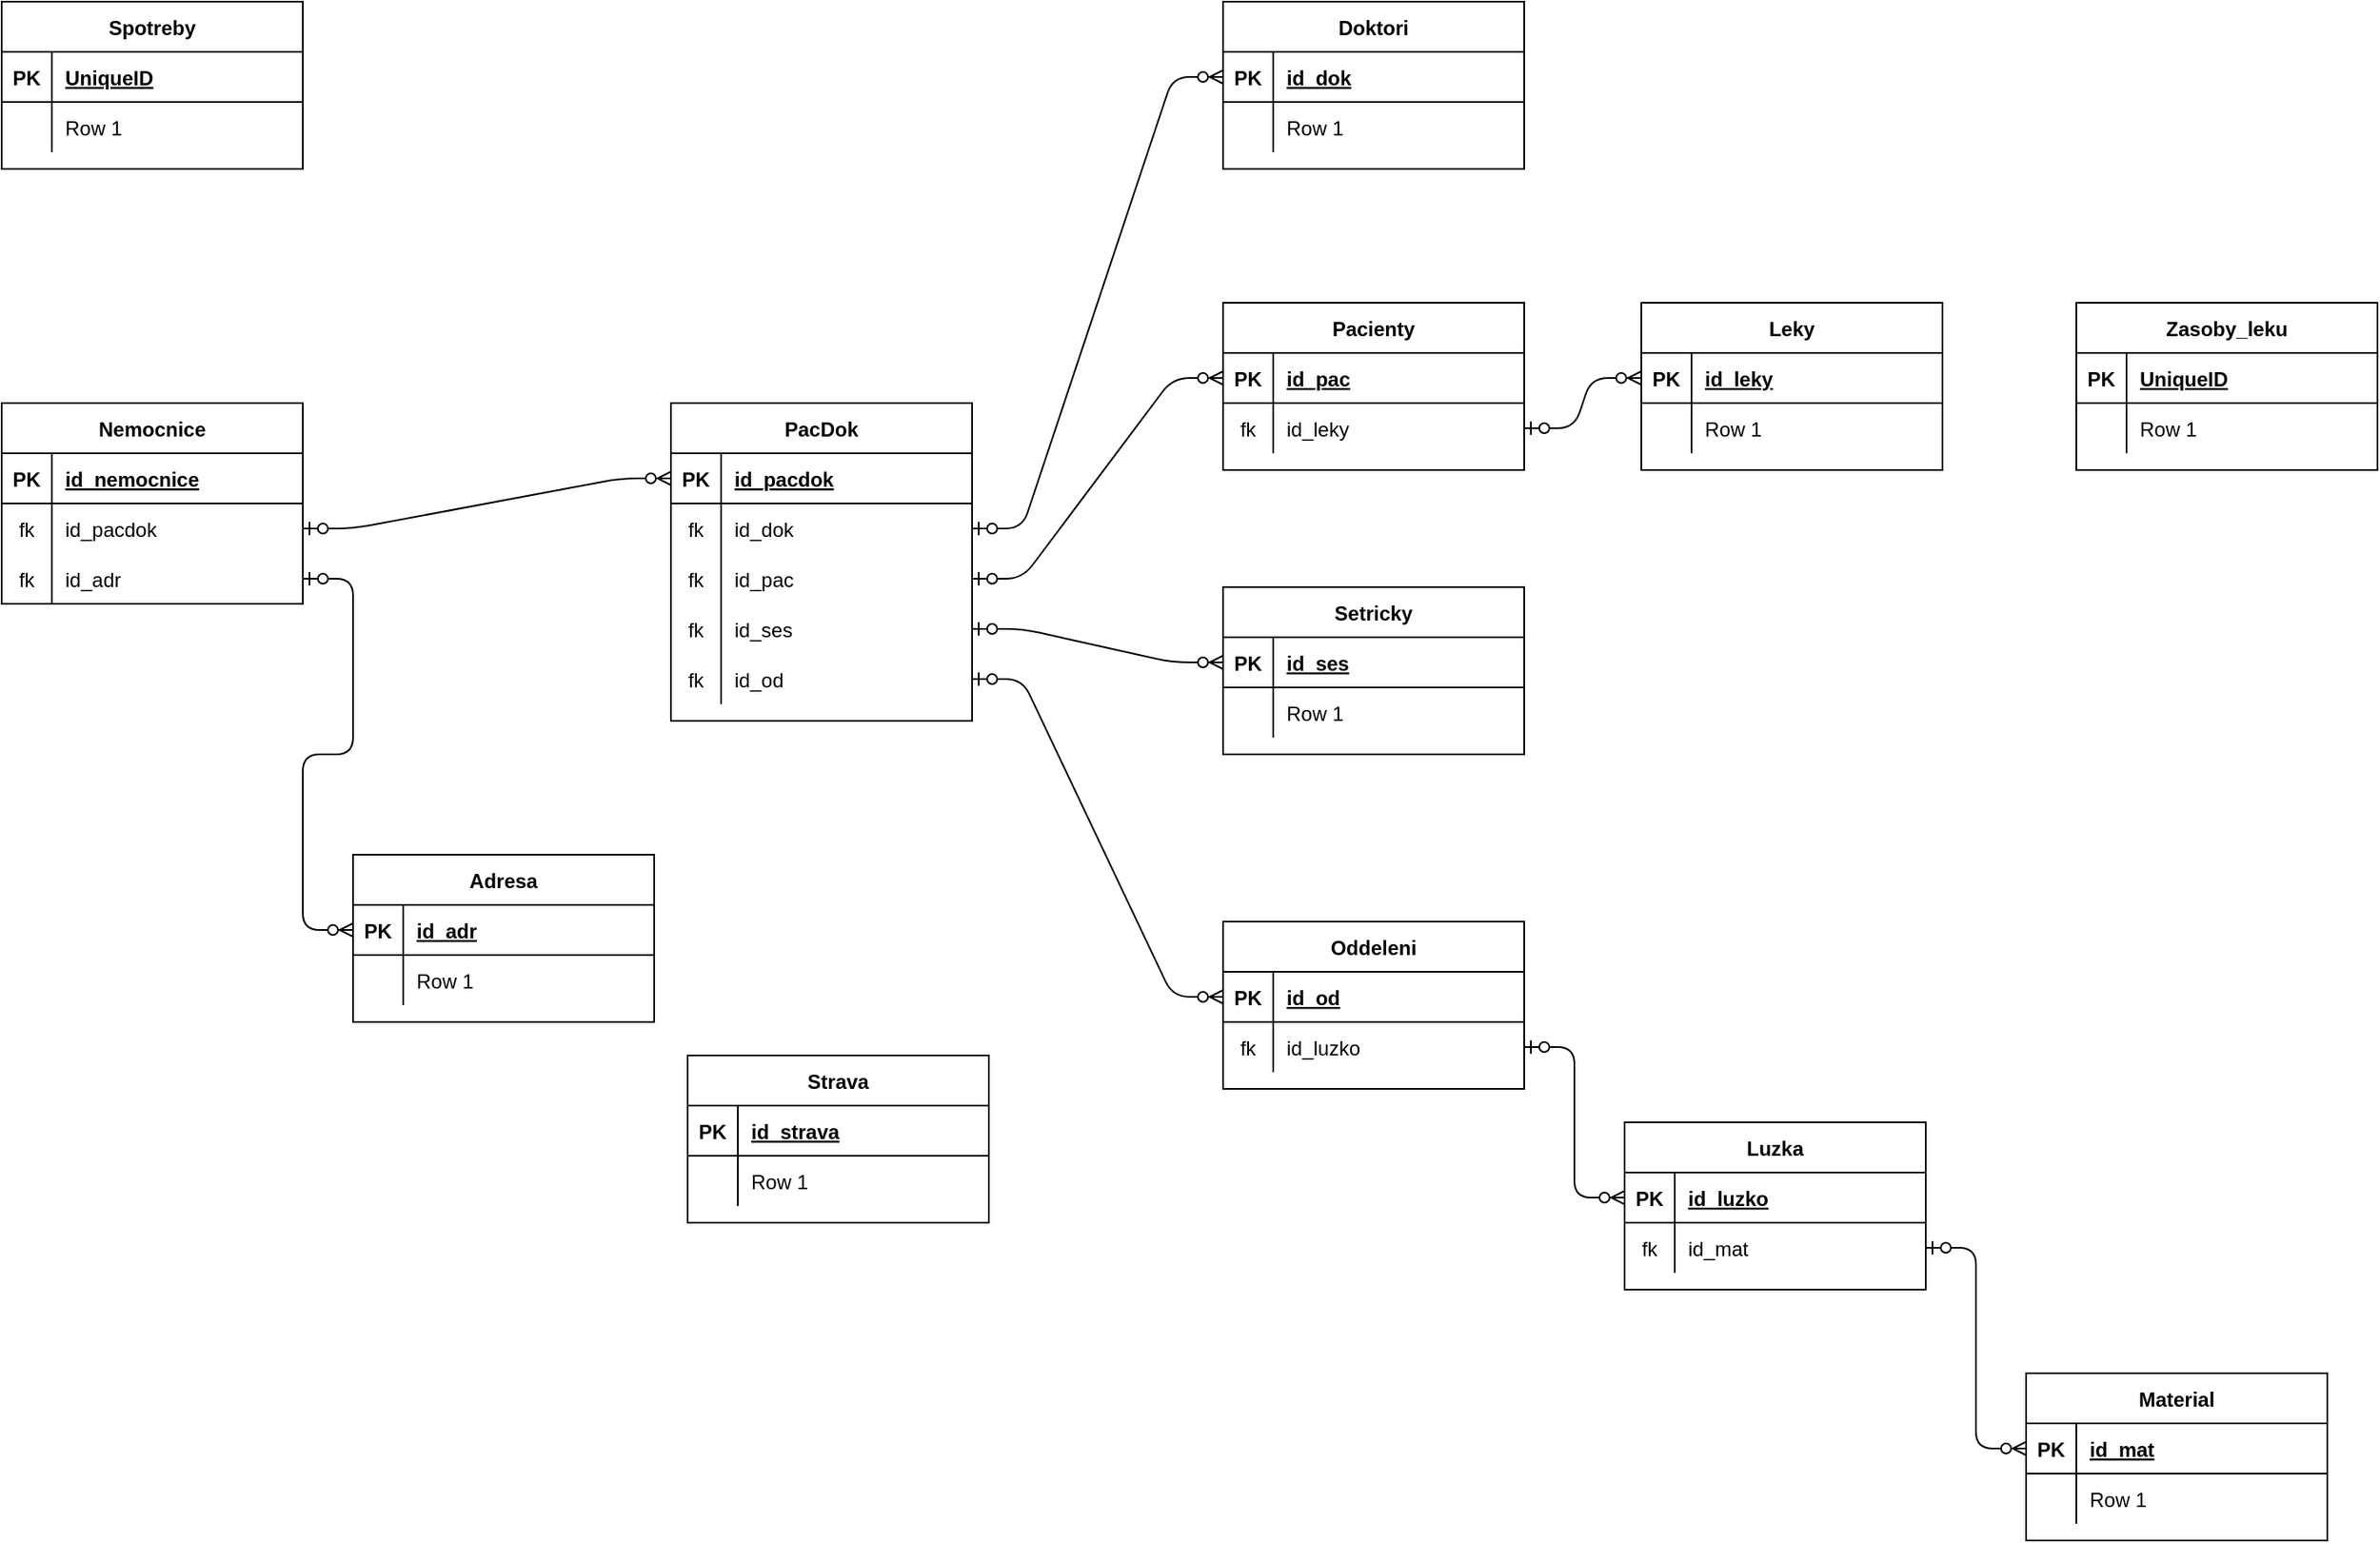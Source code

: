 <mxfile version="14.5.9" type="device"><diagram id="R2lEEEUBdFMjLlhIrx00" name="Page-1"><mxGraphModel dx="1955" dy="1996" grid="1" gridSize="10" guides="1" tooltips="1" connect="1" arrows="1" fold="1" page="1" pageScale="1" pageWidth="850" pageHeight="1100" math="0" shadow="0" extFonts="Permanent Marker^https://fonts.googleapis.com/css?family=Permanent+Marker"><root><mxCell id="0"/><mxCell id="1" parent="0"/><mxCell id="X29o9ooNm_KOhy-KkbRe-3" value="Nemocnice" style="shape=table;startSize=30;container=1;collapsible=1;childLayout=tableLayout;fixedRows=1;rowLines=0;fontStyle=1;align=center;resizeLast=1;" vertex="1" parent="1"><mxGeometry x="310" y="230" width="180" height="120" as="geometry"/></mxCell><mxCell id="X29o9ooNm_KOhy-KkbRe-4" value="" style="shape=partialRectangle;collapsible=0;dropTarget=0;pointerEvents=0;fillColor=none;top=0;left=0;bottom=1;right=0;points=[[0,0.5],[1,0.5]];portConstraint=eastwest;" vertex="1" parent="X29o9ooNm_KOhy-KkbRe-3"><mxGeometry y="30" width="180" height="30" as="geometry"/></mxCell><mxCell id="X29o9ooNm_KOhy-KkbRe-5" value="PK" style="shape=partialRectangle;connectable=0;fillColor=none;top=0;left=0;bottom=0;right=0;fontStyle=1;overflow=hidden;" vertex="1" parent="X29o9ooNm_KOhy-KkbRe-4"><mxGeometry width="30" height="30" as="geometry"/></mxCell><mxCell id="X29o9ooNm_KOhy-KkbRe-6" value="id_nemocnice" style="shape=partialRectangle;connectable=0;fillColor=none;top=0;left=0;bottom=0;right=0;align=left;spacingLeft=6;fontStyle=5;overflow=hidden;" vertex="1" parent="X29o9ooNm_KOhy-KkbRe-4"><mxGeometry x="30" width="150" height="30" as="geometry"/></mxCell><mxCell id="X29o9ooNm_KOhy-KkbRe-7" value="" style="shape=partialRectangle;collapsible=0;dropTarget=0;pointerEvents=0;fillColor=none;top=0;left=0;bottom=0;right=0;points=[[0,0.5],[1,0.5]];portConstraint=eastwest;" vertex="1" parent="X29o9ooNm_KOhy-KkbRe-3"><mxGeometry y="60" width="180" height="30" as="geometry"/></mxCell><mxCell id="X29o9ooNm_KOhy-KkbRe-8" value="fk" style="shape=partialRectangle;connectable=0;fillColor=none;top=0;left=0;bottom=0;right=0;editable=1;overflow=hidden;" vertex="1" parent="X29o9ooNm_KOhy-KkbRe-7"><mxGeometry width="30" height="30" as="geometry"/></mxCell><mxCell id="X29o9ooNm_KOhy-KkbRe-9" value="id_pacdok" style="shape=partialRectangle;connectable=0;fillColor=none;top=0;left=0;bottom=0;right=0;align=left;spacingLeft=6;overflow=hidden;" vertex="1" parent="X29o9ooNm_KOhy-KkbRe-7"><mxGeometry x="30" width="150" height="30" as="geometry"/></mxCell><mxCell id="X29o9ooNm_KOhy-KkbRe-215" value="" style="shape=partialRectangle;collapsible=0;dropTarget=0;pointerEvents=0;fillColor=none;top=0;left=0;bottom=0;right=0;points=[[0,0.5],[1,0.5]];portConstraint=eastwest;" vertex="1" parent="X29o9ooNm_KOhy-KkbRe-3"><mxGeometry y="90" width="180" height="30" as="geometry"/></mxCell><mxCell id="X29o9ooNm_KOhy-KkbRe-216" value="fk" style="shape=partialRectangle;connectable=0;fillColor=none;top=0;left=0;bottom=0;right=0;editable=1;overflow=hidden;" vertex="1" parent="X29o9ooNm_KOhy-KkbRe-215"><mxGeometry width="30" height="30" as="geometry"/></mxCell><mxCell id="X29o9ooNm_KOhy-KkbRe-217" value="id_adr" style="shape=partialRectangle;connectable=0;fillColor=none;top=0;left=0;bottom=0;right=0;align=left;spacingLeft=6;overflow=hidden;" vertex="1" parent="X29o9ooNm_KOhy-KkbRe-215"><mxGeometry x="30" width="150" height="30" as="geometry"/></mxCell><mxCell id="X29o9ooNm_KOhy-KkbRe-19" value="Pacienty" style="shape=table;startSize=30;container=1;collapsible=1;childLayout=tableLayout;fixedRows=1;rowLines=0;fontStyle=1;align=center;resizeLast=1;" vertex="1" parent="1"><mxGeometry x="1040" y="170" width="180" height="100" as="geometry"/></mxCell><mxCell id="X29o9ooNm_KOhy-KkbRe-20" value="" style="shape=partialRectangle;collapsible=0;dropTarget=0;pointerEvents=0;fillColor=none;top=0;left=0;bottom=1;right=0;points=[[0,0.5],[1,0.5]];portConstraint=eastwest;" vertex="1" parent="X29o9ooNm_KOhy-KkbRe-19"><mxGeometry y="30" width="180" height="30" as="geometry"/></mxCell><mxCell id="X29o9ooNm_KOhy-KkbRe-21" value="PK" style="shape=partialRectangle;connectable=0;fillColor=none;top=0;left=0;bottom=0;right=0;fontStyle=1;overflow=hidden;" vertex="1" parent="X29o9ooNm_KOhy-KkbRe-20"><mxGeometry width="30" height="30" as="geometry"/></mxCell><mxCell id="X29o9ooNm_KOhy-KkbRe-22" value="id_pac" style="shape=partialRectangle;connectable=0;fillColor=none;top=0;left=0;bottom=0;right=0;align=left;spacingLeft=6;fontStyle=5;overflow=hidden;" vertex="1" parent="X29o9ooNm_KOhy-KkbRe-20"><mxGeometry x="30" width="150" height="30" as="geometry"/></mxCell><mxCell id="X29o9ooNm_KOhy-KkbRe-23" value="" style="shape=partialRectangle;collapsible=0;dropTarget=0;pointerEvents=0;fillColor=none;top=0;left=0;bottom=0;right=0;points=[[0,0.5],[1,0.5]];portConstraint=eastwest;" vertex="1" parent="X29o9ooNm_KOhy-KkbRe-19"><mxGeometry y="60" width="180" height="30" as="geometry"/></mxCell><mxCell id="X29o9ooNm_KOhy-KkbRe-24" value="fk" style="shape=partialRectangle;connectable=0;fillColor=none;top=0;left=0;bottom=0;right=0;editable=1;overflow=hidden;" vertex="1" parent="X29o9ooNm_KOhy-KkbRe-23"><mxGeometry width="30" height="30" as="geometry"/></mxCell><mxCell id="X29o9ooNm_KOhy-KkbRe-25" value="id_leky" style="shape=partialRectangle;connectable=0;fillColor=none;top=0;left=0;bottom=0;right=0;align=left;spacingLeft=6;overflow=hidden;" vertex="1" parent="X29o9ooNm_KOhy-KkbRe-23"><mxGeometry x="30" width="150" height="30" as="geometry"/></mxCell><mxCell id="X29o9ooNm_KOhy-KkbRe-32" value="Doktori" style="shape=table;startSize=30;container=1;collapsible=1;childLayout=tableLayout;fixedRows=1;rowLines=0;fontStyle=1;align=center;resizeLast=1;" vertex="1" parent="1"><mxGeometry x="1040" y="-10" width="180" height="100" as="geometry"/></mxCell><mxCell id="X29o9ooNm_KOhy-KkbRe-33" value="" style="shape=partialRectangle;collapsible=0;dropTarget=0;pointerEvents=0;fillColor=none;top=0;left=0;bottom=1;right=0;points=[[0,0.5],[1,0.5]];portConstraint=eastwest;" vertex="1" parent="X29o9ooNm_KOhy-KkbRe-32"><mxGeometry y="30" width="180" height="30" as="geometry"/></mxCell><mxCell id="X29o9ooNm_KOhy-KkbRe-34" value="PK" style="shape=partialRectangle;connectable=0;fillColor=none;top=0;left=0;bottom=0;right=0;fontStyle=1;overflow=hidden;" vertex="1" parent="X29o9ooNm_KOhy-KkbRe-33"><mxGeometry width="30" height="30" as="geometry"/></mxCell><mxCell id="X29o9ooNm_KOhy-KkbRe-35" value="id_dok" style="shape=partialRectangle;connectable=0;fillColor=none;top=0;left=0;bottom=0;right=0;align=left;spacingLeft=6;fontStyle=5;overflow=hidden;" vertex="1" parent="X29o9ooNm_KOhy-KkbRe-33"><mxGeometry x="30" width="150" height="30" as="geometry"/></mxCell><mxCell id="X29o9ooNm_KOhy-KkbRe-36" value="" style="shape=partialRectangle;collapsible=0;dropTarget=0;pointerEvents=0;fillColor=none;top=0;left=0;bottom=0;right=0;points=[[0,0.5],[1,0.5]];portConstraint=eastwest;" vertex="1" parent="X29o9ooNm_KOhy-KkbRe-32"><mxGeometry y="60" width="180" height="30" as="geometry"/></mxCell><mxCell id="X29o9ooNm_KOhy-KkbRe-37" value="" style="shape=partialRectangle;connectable=0;fillColor=none;top=0;left=0;bottom=0;right=0;editable=1;overflow=hidden;" vertex="1" parent="X29o9ooNm_KOhy-KkbRe-36"><mxGeometry width="30" height="30" as="geometry"/></mxCell><mxCell id="X29o9ooNm_KOhy-KkbRe-38" value="Row 1" style="shape=partialRectangle;connectable=0;fillColor=none;top=0;left=0;bottom=0;right=0;align=left;spacingLeft=6;overflow=hidden;" vertex="1" parent="X29o9ooNm_KOhy-KkbRe-36"><mxGeometry x="30" width="150" height="30" as="geometry"/></mxCell><mxCell id="X29o9ooNm_KOhy-KkbRe-45" value="Setricky" style="shape=table;startSize=30;container=1;collapsible=1;childLayout=tableLayout;fixedRows=1;rowLines=0;fontStyle=1;align=center;resizeLast=1;" vertex="1" parent="1"><mxGeometry x="1040" y="340" width="180" height="100" as="geometry"/></mxCell><mxCell id="X29o9ooNm_KOhy-KkbRe-46" value="" style="shape=partialRectangle;collapsible=0;dropTarget=0;pointerEvents=0;fillColor=none;top=0;left=0;bottom=1;right=0;points=[[0,0.5],[1,0.5]];portConstraint=eastwest;" vertex="1" parent="X29o9ooNm_KOhy-KkbRe-45"><mxGeometry y="30" width="180" height="30" as="geometry"/></mxCell><mxCell id="X29o9ooNm_KOhy-KkbRe-47" value="PK" style="shape=partialRectangle;connectable=0;fillColor=none;top=0;left=0;bottom=0;right=0;fontStyle=1;overflow=hidden;" vertex="1" parent="X29o9ooNm_KOhy-KkbRe-46"><mxGeometry width="30" height="30" as="geometry"/></mxCell><mxCell id="X29o9ooNm_KOhy-KkbRe-48" value="id_ses" style="shape=partialRectangle;connectable=0;fillColor=none;top=0;left=0;bottom=0;right=0;align=left;spacingLeft=6;fontStyle=5;overflow=hidden;" vertex="1" parent="X29o9ooNm_KOhy-KkbRe-46"><mxGeometry x="30" width="150" height="30" as="geometry"/></mxCell><mxCell id="X29o9ooNm_KOhy-KkbRe-49" value="" style="shape=partialRectangle;collapsible=0;dropTarget=0;pointerEvents=0;fillColor=none;top=0;left=0;bottom=0;right=0;points=[[0,0.5],[1,0.5]];portConstraint=eastwest;" vertex="1" parent="X29o9ooNm_KOhy-KkbRe-45"><mxGeometry y="60" width="180" height="30" as="geometry"/></mxCell><mxCell id="X29o9ooNm_KOhy-KkbRe-50" value="" style="shape=partialRectangle;connectable=0;fillColor=none;top=0;left=0;bottom=0;right=0;editable=1;overflow=hidden;" vertex="1" parent="X29o9ooNm_KOhy-KkbRe-49"><mxGeometry width="30" height="30" as="geometry"/></mxCell><mxCell id="X29o9ooNm_KOhy-KkbRe-51" value="Row 1" style="shape=partialRectangle;connectable=0;fillColor=none;top=0;left=0;bottom=0;right=0;align=left;spacingLeft=6;overflow=hidden;" vertex="1" parent="X29o9ooNm_KOhy-KkbRe-49"><mxGeometry x="30" width="150" height="30" as="geometry"/></mxCell><mxCell id="X29o9ooNm_KOhy-KkbRe-58" value="Strava" style="shape=table;startSize=30;container=1;collapsible=1;childLayout=tableLayout;fixedRows=1;rowLines=0;fontStyle=1;align=center;resizeLast=1;" vertex="1" parent="1"><mxGeometry x="720" y="620" width="180" height="100" as="geometry"/></mxCell><mxCell id="X29o9ooNm_KOhy-KkbRe-59" value="" style="shape=partialRectangle;collapsible=0;dropTarget=0;pointerEvents=0;fillColor=none;top=0;left=0;bottom=1;right=0;points=[[0,0.5],[1,0.5]];portConstraint=eastwest;" vertex="1" parent="X29o9ooNm_KOhy-KkbRe-58"><mxGeometry y="30" width="180" height="30" as="geometry"/></mxCell><mxCell id="X29o9ooNm_KOhy-KkbRe-60" value="PK" style="shape=partialRectangle;connectable=0;fillColor=none;top=0;left=0;bottom=0;right=0;fontStyle=1;overflow=hidden;" vertex="1" parent="X29o9ooNm_KOhy-KkbRe-59"><mxGeometry width="30" height="30" as="geometry"/></mxCell><mxCell id="X29o9ooNm_KOhy-KkbRe-61" value="id_strava" style="shape=partialRectangle;connectable=0;fillColor=none;top=0;left=0;bottom=0;right=0;align=left;spacingLeft=6;fontStyle=5;overflow=hidden;" vertex="1" parent="X29o9ooNm_KOhy-KkbRe-59"><mxGeometry x="30" width="150" height="30" as="geometry"/></mxCell><mxCell id="X29o9ooNm_KOhy-KkbRe-62" value="" style="shape=partialRectangle;collapsible=0;dropTarget=0;pointerEvents=0;fillColor=none;top=0;left=0;bottom=0;right=0;points=[[0,0.5],[1,0.5]];portConstraint=eastwest;" vertex="1" parent="X29o9ooNm_KOhy-KkbRe-58"><mxGeometry y="60" width="180" height="30" as="geometry"/></mxCell><mxCell id="X29o9ooNm_KOhy-KkbRe-63" value="" style="shape=partialRectangle;connectable=0;fillColor=none;top=0;left=0;bottom=0;right=0;editable=1;overflow=hidden;" vertex="1" parent="X29o9ooNm_KOhy-KkbRe-62"><mxGeometry width="30" height="30" as="geometry"/></mxCell><mxCell id="X29o9ooNm_KOhy-KkbRe-64" value="Row 1" style="shape=partialRectangle;connectable=0;fillColor=none;top=0;left=0;bottom=0;right=0;align=left;spacingLeft=6;overflow=hidden;" vertex="1" parent="X29o9ooNm_KOhy-KkbRe-62"><mxGeometry x="30" width="150" height="30" as="geometry"/></mxCell><mxCell id="X29o9ooNm_KOhy-KkbRe-71" value="PacDok" style="shape=table;startSize=30;container=1;collapsible=1;childLayout=tableLayout;fixedRows=1;rowLines=0;fontStyle=1;align=center;resizeLast=1;" vertex="1" parent="1"><mxGeometry x="710" y="230" width="180" height="190" as="geometry"/></mxCell><mxCell id="X29o9ooNm_KOhy-KkbRe-72" value="" style="shape=partialRectangle;collapsible=0;dropTarget=0;pointerEvents=0;fillColor=none;top=0;left=0;bottom=1;right=0;points=[[0,0.5],[1,0.5]];portConstraint=eastwest;" vertex="1" parent="X29o9ooNm_KOhy-KkbRe-71"><mxGeometry y="30" width="180" height="30" as="geometry"/></mxCell><mxCell id="X29o9ooNm_KOhy-KkbRe-73" value="PK" style="shape=partialRectangle;connectable=0;fillColor=none;top=0;left=0;bottom=0;right=0;fontStyle=1;overflow=hidden;" vertex="1" parent="X29o9ooNm_KOhy-KkbRe-72"><mxGeometry width="30" height="30" as="geometry"/></mxCell><mxCell id="X29o9ooNm_KOhy-KkbRe-74" value="id_pacdok" style="shape=partialRectangle;connectable=0;fillColor=none;top=0;left=0;bottom=0;right=0;align=left;spacingLeft=6;fontStyle=5;overflow=hidden;" vertex="1" parent="X29o9ooNm_KOhy-KkbRe-72"><mxGeometry x="30" width="150" height="30" as="geometry"/></mxCell><mxCell id="X29o9ooNm_KOhy-KkbRe-75" value="" style="shape=partialRectangle;collapsible=0;dropTarget=0;pointerEvents=0;fillColor=none;top=0;left=0;bottom=0;right=0;points=[[0,0.5],[1,0.5]];portConstraint=eastwest;" vertex="1" parent="X29o9ooNm_KOhy-KkbRe-71"><mxGeometry y="60" width="180" height="30" as="geometry"/></mxCell><mxCell id="X29o9ooNm_KOhy-KkbRe-76" value="fk" style="shape=partialRectangle;connectable=0;fillColor=none;top=0;left=0;bottom=0;right=0;editable=1;overflow=hidden;" vertex="1" parent="X29o9ooNm_KOhy-KkbRe-75"><mxGeometry width="30" height="30" as="geometry"/></mxCell><mxCell id="X29o9ooNm_KOhy-KkbRe-77" value="id_dok" style="shape=partialRectangle;connectable=0;fillColor=none;top=0;left=0;bottom=0;right=0;align=left;spacingLeft=6;overflow=hidden;" vertex="1" parent="X29o9ooNm_KOhy-KkbRe-75"><mxGeometry x="30" width="150" height="30" as="geometry"/></mxCell><mxCell id="X29o9ooNm_KOhy-KkbRe-78" value="" style="shape=partialRectangle;collapsible=0;dropTarget=0;pointerEvents=0;fillColor=none;top=0;left=0;bottom=0;right=0;points=[[0,0.5],[1,0.5]];portConstraint=eastwest;" vertex="1" parent="X29o9ooNm_KOhy-KkbRe-71"><mxGeometry y="90" width="180" height="30" as="geometry"/></mxCell><mxCell id="X29o9ooNm_KOhy-KkbRe-79" value="fk" style="shape=partialRectangle;connectable=0;fillColor=none;top=0;left=0;bottom=0;right=0;editable=1;overflow=hidden;" vertex="1" parent="X29o9ooNm_KOhy-KkbRe-78"><mxGeometry width="30" height="30" as="geometry"/></mxCell><mxCell id="X29o9ooNm_KOhy-KkbRe-80" value="id_pac" style="shape=partialRectangle;connectable=0;fillColor=none;top=0;left=0;bottom=0;right=0;align=left;spacingLeft=6;overflow=hidden;" vertex="1" parent="X29o9ooNm_KOhy-KkbRe-78"><mxGeometry x="30" width="150" height="30" as="geometry"/></mxCell><mxCell id="X29o9ooNm_KOhy-KkbRe-81" value="" style="shape=partialRectangle;collapsible=0;dropTarget=0;pointerEvents=0;fillColor=none;top=0;left=0;bottom=0;right=0;points=[[0,0.5],[1,0.5]];portConstraint=eastwest;" vertex="1" parent="X29o9ooNm_KOhy-KkbRe-71"><mxGeometry y="120" width="180" height="30" as="geometry"/></mxCell><mxCell id="X29o9ooNm_KOhy-KkbRe-82" value="fk" style="shape=partialRectangle;connectable=0;fillColor=none;top=0;left=0;bottom=0;right=0;editable=1;overflow=hidden;" vertex="1" parent="X29o9ooNm_KOhy-KkbRe-81"><mxGeometry width="30" height="30" as="geometry"/></mxCell><mxCell id="X29o9ooNm_KOhy-KkbRe-83" value="id_ses" style="shape=partialRectangle;connectable=0;fillColor=none;top=0;left=0;bottom=0;right=0;align=left;spacingLeft=6;overflow=hidden;" vertex="1" parent="X29o9ooNm_KOhy-KkbRe-81"><mxGeometry x="30" width="150" height="30" as="geometry"/></mxCell><mxCell id="X29o9ooNm_KOhy-KkbRe-199" value="" style="shape=partialRectangle;collapsible=0;dropTarget=0;pointerEvents=0;fillColor=none;top=0;left=0;bottom=0;right=0;points=[[0,0.5],[1,0.5]];portConstraint=eastwest;" vertex="1" parent="X29o9ooNm_KOhy-KkbRe-71"><mxGeometry y="150" width="180" height="30" as="geometry"/></mxCell><mxCell id="X29o9ooNm_KOhy-KkbRe-200" value="fk" style="shape=partialRectangle;connectable=0;fillColor=none;top=0;left=0;bottom=0;right=0;editable=1;overflow=hidden;" vertex="1" parent="X29o9ooNm_KOhy-KkbRe-199"><mxGeometry width="30" height="30" as="geometry"/></mxCell><mxCell id="X29o9ooNm_KOhy-KkbRe-201" value="id_od" style="shape=partialRectangle;connectable=0;fillColor=none;top=0;left=0;bottom=0;right=0;align=left;spacingLeft=6;overflow=hidden;" vertex="1" parent="X29o9ooNm_KOhy-KkbRe-199"><mxGeometry x="30" width="150" height="30" as="geometry"/></mxCell><mxCell id="X29o9ooNm_KOhy-KkbRe-84" value="Luzka" style="shape=table;startSize=30;container=1;collapsible=1;childLayout=tableLayout;fixedRows=1;rowLines=0;fontStyle=1;align=center;resizeLast=1;" vertex="1" parent="1"><mxGeometry x="1280" y="660" width="180" height="100" as="geometry"/></mxCell><mxCell id="X29o9ooNm_KOhy-KkbRe-85" value="" style="shape=partialRectangle;collapsible=0;dropTarget=0;pointerEvents=0;fillColor=none;top=0;left=0;bottom=1;right=0;points=[[0,0.5],[1,0.5]];portConstraint=eastwest;" vertex="1" parent="X29o9ooNm_KOhy-KkbRe-84"><mxGeometry y="30" width="180" height="30" as="geometry"/></mxCell><mxCell id="X29o9ooNm_KOhy-KkbRe-86" value="PK" style="shape=partialRectangle;connectable=0;fillColor=none;top=0;left=0;bottom=0;right=0;fontStyle=1;overflow=hidden;" vertex="1" parent="X29o9ooNm_KOhy-KkbRe-85"><mxGeometry width="30" height="30" as="geometry"/></mxCell><mxCell id="X29o9ooNm_KOhy-KkbRe-87" value="id_luzko" style="shape=partialRectangle;connectable=0;fillColor=none;top=0;left=0;bottom=0;right=0;align=left;spacingLeft=6;fontStyle=5;overflow=hidden;" vertex="1" parent="X29o9ooNm_KOhy-KkbRe-85"><mxGeometry x="30" width="150" height="30" as="geometry"/></mxCell><mxCell id="X29o9ooNm_KOhy-KkbRe-88" value="" style="shape=partialRectangle;collapsible=0;dropTarget=0;pointerEvents=0;fillColor=none;top=0;left=0;bottom=0;right=0;points=[[0,0.5],[1,0.5]];portConstraint=eastwest;" vertex="1" parent="X29o9ooNm_KOhy-KkbRe-84"><mxGeometry y="60" width="180" height="30" as="geometry"/></mxCell><mxCell id="X29o9ooNm_KOhy-KkbRe-89" value="fk" style="shape=partialRectangle;connectable=0;fillColor=none;top=0;left=0;bottom=0;right=0;editable=1;overflow=hidden;" vertex="1" parent="X29o9ooNm_KOhy-KkbRe-88"><mxGeometry width="30" height="30" as="geometry"/></mxCell><mxCell id="X29o9ooNm_KOhy-KkbRe-90" value="id_mat" style="shape=partialRectangle;connectable=0;fillColor=none;top=0;left=0;bottom=0;right=0;align=left;spacingLeft=6;overflow=hidden;" vertex="1" parent="X29o9ooNm_KOhy-KkbRe-88"><mxGeometry x="30" width="150" height="30" as="geometry"/></mxCell><mxCell id="X29o9ooNm_KOhy-KkbRe-97" value="Material" style="shape=table;startSize=30;container=1;collapsible=1;childLayout=tableLayout;fixedRows=1;rowLines=0;fontStyle=1;align=center;resizeLast=1;" vertex="1" parent="1"><mxGeometry x="1520" y="810" width="180" height="100" as="geometry"/></mxCell><mxCell id="X29o9ooNm_KOhy-KkbRe-98" value="" style="shape=partialRectangle;collapsible=0;dropTarget=0;pointerEvents=0;fillColor=none;top=0;left=0;bottom=1;right=0;points=[[0,0.5],[1,0.5]];portConstraint=eastwest;" vertex="1" parent="X29o9ooNm_KOhy-KkbRe-97"><mxGeometry y="30" width="180" height="30" as="geometry"/></mxCell><mxCell id="X29o9ooNm_KOhy-KkbRe-99" value="PK" style="shape=partialRectangle;connectable=0;fillColor=none;top=0;left=0;bottom=0;right=0;fontStyle=1;overflow=hidden;" vertex="1" parent="X29o9ooNm_KOhy-KkbRe-98"><mxGeometry width="30" height="30" as="geometry"/></mxCell><mxCell id="X29o9ooNm_KOhy-KkbRe-100" value="id_mat" style="shape=partialRectangle;connectable=0;fillColor=none;top=0;left=0;bottom=0;right=0;align=left;spacingLeft=6;fontStyle=5;overflow=hidden;" vertex="1" parent="X29o9ooNm_KOhy-KkbRe-98"><mxGeometry x="30" width="150" height="30" as="geometry"/></mxCell><mxCell id="X29o9ooNm_KOhy-KkbRe-101" value="" style="shape=partialRectangle;collapsible=0;dropTarget=0;pointerEvents=0;fillColor=none;top=0;left=0;bottom=0;right=0;points=[[0,0.5],[1,0.5]];portConstraint=eastwest;" vertex="1" parent="X29o9ooNm_KOhy-KkbRe-97"><mxGeometry y="60" width="180" height="30" as="geometry"/></mxCell><mxCell id="X29o9ooNm_KOhy-KkbRe-102" value="" style="shape=partialRectangle;connectable=0;fillColor=none;top=0;left=0;bottom=0;right=0;editable=1;overflow=hidden;" vertex="1" parent="X29o9ooNm_KOhy-KkbRe-101"><mxGeometry width="30" height="30" as="geometry"/></mxCell><mxCell id="X29o9ooNm_KOhy-KkbRe-103" value="Row 1" style="shape=partialRectangle;connectable=0;fillColor=none;top=0;left=0;bottom=0;right=0;align=left;spacingLeft=6;overflow=hidden;" vertex="1" parent="X29o9ooNm_KOhy-KkbRe-101"><mxGeometry x="30" width="150" height="30" as="geometry"/></mxCell><mxCell id="X29o9ooNm_KOhy-KkbRe-110" value="Leky" style="shape=table;startSize=30;container=1;collapsible=1;childLayout=tableLayout;fixedRows=1;rowLines=0;fontStyle=1;align=center;resizeLast=1;" vertex="1" parent="1"><mxGeometry x="1290" y="170" width="180" height="100" as="geometry"/></mxCell><mxCell id="X29o9ooNm_KOhy-KkbRe-111" value="" style="shape=partialRectangle;collapsible=0;dropTarget=0;pointerEvents=0;fillColor=none;top=0;left=0;bottom=1;right=0;points=[[0,0.5],[1,0.5]];portConstraint=eastwest;" vertex="1" parent="X29o9ooNm_KOhy-KkbRe-110"><mxGeometry y="30" width="180" height="30" as="geometry"/></mxCell><mxCell id="X29o9ooNm_KOhy-KkbRe-112" value="PK" style="shape=partialRectangle;connectable=0;fillColor=none;top=0;left=0;bottom=0;right=0;fontStyle=1;overflow=hidden;" vertex="1" parent="X29o9ooNm_KOhy-KkbRe-111"><mxGeometry width="30" height="30" as="geometry"/></mxCell><mxCell id="X29o9ooNm_KOhy-KkbRe-113" value="id_leky" style="shape=partialRectangle;connectable=0;fillColor=none;top=0;left=0;bottom=0;right=0;align=left;spacingLeft=6;fontStyle=5;overflow=hidden;" vertex="1" parent="X29o9ooNm_KOhy-KkbRe-111"><mxGeometry x="30" width="150" height="30" as="geometry"/></mxCell><mxCell id="X29o9ooNm_KOhy-KkbRe-114" value="" style="shape=partialRectangle;collapsible=0;dropTarget=0;pointerEvents=0;fillColor=none;top=0;left=0;bottom=0;right=0;points=[[0,0.5],[1,0.5]];portConstraint=eastwest;" vertex="1" parent="X29o9ooNm_KOhy-KkbRe-110"><mxGeometry y="60" width="180" height="30" as="geometry"/></mxCell><mxCell id="X29o9ooNm_KOhy-KkbRe-115" value="" style="shape=partialRectangle;connectable=0;fillColor=none;top=0;left=0;bottom=0;right=0;editable=1;overflow=hidden;" vertex="1" parent="X29o9ooNm_KOhy-KkbRe-114"><mxGeometry width="30" height="30" as="geometry"/></mxCell><mxCell id="X29o9ooNm_KOhy-KkbRe-116" value="Row 1" style="shape=partialRectangle;connectable=0;fillColor=none;top=0;left=0;bottom=0;right=0;align=left;spacingLeft=6;overflow=hidden;" vertex="1" parent="X29o9ooNm_KOhy-KkbRe-114"><mxGeometry x="30" width="150" height="30" as="geometry"/></mxCell><mxCell id="X29o9ooNm_KOhy-KkbRe-123" value="Spotreby" style="shape=table;startSize=30;container=1;collapsible=1;childLayout=tableLayout;fixedRows=1;rowLines=0;fontStyle=1;align=center;resizeLast=1;" vertex="1" parent="1"><mxGeometry x="310" y="-10" width="180" height="100" as="geometry"/></mxCell><mxCell id="X29o9ooNm_KOhy-KkbRe-124" value="" style="shape=partialRectangle;collapsible=0;dropTarget=0;pointerEvents=0;fillColor=none;top=0;left=0;bottom=1;right=0;points=[[0,0.5],[1,0.5]];portConstraint=eastwest;" vertex="1" parent="X29o9ooNm_KOhy-KkbRe-123"><mxGeometry y="30" width="180" height="30" as="geometry"/></mxCell><mxCell id="X29o9ooNm_KOhy-KkbRe-125" value="PK" style="shape=partialRectangle;connectable=0;fillColor=none;top=0;left=0;bottom=0;right=0;fontStyle=1;overflow=hidden;" vertex="1" parent="X29o9ooNm_KOhy-KkbRe-124"><mxGeometry width="30" height="30" as="geometry"/></mxCell><mxCell id="X29o9ooNm_KOhy-KkbRe-126" value="UniqueID" style="shape=partialRectangle;connectable=0;fillColor=none;top=0;left=0;bottom=0;right=0;align=left;spacingLeft=6;fontStyle=5;overflow=hidden;" vertex="1" parent="X29o9ooNm_KOhy-KkbRe-124"><mxGeometry x="30" width="150" height="30" as="geometry"/></mxCell><mxCell id="X29o9ooNm_KOhy-KkbRe-127" value="" style="shape=partialRectangle;collapsible=0;dropTarget=0;pointerEvents=0;fillColor=none;top=0;left=0;bottom=0;right=0;points=[[0,0.5],[1,0.5]];portConstraint=eastwest;" vertex="1" parent="X29o9ooNm_KOhy-KkbRe-123"><mxGeometry y="60" width="180" height="30" as="geometry"/></mxCell><mxCell id="X29o9ooNm_KOhy-KkbRe-128" value="" style="shape=partialRectangle;connectable=0;fillColor=none;top=0;left=0;bottom=0;right=0;editable=1;overflow=hidden;" vertex="1" parent="X29o9ooNm_KOhy-KkbRe-127"><mxGeometry width="30" height="30" as="geometry"/></mxCell><mxCell id="X29o9ooNm_KOhy-KkbRe-129" value="Row 1" style="shape=partialRectangle;connectable=0;fillColor=none;top=0;left=0;bottom=0;right=0;align=left;spacingLeft=6;overflow=hidden;" vertex="1" parent="X29o9ooNm_KOhy-KkbRe-127"><mxGeometry x="30" width="150" height="30" as="geometry"/></mxCell><mxCell id="X29o9ooNm_KOhy-KkbRe-136" value="Zasoby_leku" style="shape=table;startSize=30;container=1;collapsible=1;childLayout=tableLayout;fixedRows=1;rowLines=0;fontStyle=1;align=center;resizeLast=1;" vertex="1" parent="1"><mxGeometry x="1550" y="170" width="180" height="100" as="geometry"/></mxCell><mxCell id="X29o9ooNm_KOhy-KkbRe-137" value="" style="shape=partialRectangle;collapsible=0;dropTarget=0;pointerEvents=0;fillColor=none;top=0;left=0;bottom=1;right=0;points=[[0,0.5],[1,0.5]];portConstraint=eastwest;" vertex="1" parent="X29o9ooNm_KOhy-KkbRe-136"><mxGeometry y="30" width="180" height="30" as="geometry"/></mxCell><mxCell id="X29o9ooNm_KOhy-KkbRe-138" value="PK" style="shape=partialRectangle;connectable=0;fillColor=none;top=0;left=0;bottom=0;right=0;fontStyle=1;overflow=hidden;" vertex="1" parent="X29o9ooNm_KOhy-KkbRe-137"><mxGeometry width="30" height="30" as="geometry"/></mxCell><mxCell id="X29o9ooNm_KOhy-KkbRe-139" value="UniqueID" style="shape=partialRectangle;connectable=0;fillColor=none;top=0;left=0;bottom=0;right=0;align=left;spacingLeft=6;fontStyle=5;overflow=hidden;" vertex="1" parent="X29o9ooNm_KOhy-KkbRe-137"><mxGeometry x="30" width="150" height="30" as="geometry"/></mxCell><mxCell id="X29o9ooNm_KOhy-KkbRe-140" value="" style="shape=partialRectangle;collapsible=0;dropTarget=0;pointerEvents=0;fillColor=none;top=0;left=0;bottom=0;right=0;points=[[0,0.5],[1,0.5]];portConstraint=eastwest;" vertex="1" parent="X29o9ooNm_KOhy-KkbRe-136"><mxGeometry y="60" width="180" height="30" as="geometry"/></mxCell><mxCell id="X29o9ooNm_KOhy-KkbRe-141" value="" style="shape=partialRectangle;connectable=0;fillColor=none;top=0;left=0;bottom=0;right=0;editable=1;overflow=hidden;" vertex="1" parent="X29o9ooNm_KOhy-KkbRe-140"><mxGeometry width="30" height="30" as="geometry"/></mxCell><mxCell id="X29o9ooNm_KOhy-KkbRe-142" value="Row 1" style="shape=partialRectangle;connectable=0;fillColor=none;top=0;left=0;bottom=0;right=0;align=left;spacingLeft=6;overflow=hidden;" vertex="1" parent="X29o9ooNm_KOhy-KkbRe-140"><mxGeometry x="30" width="150" height="30" as="geometry"/></mxCell><mxCell id="X29o9ooNm_KOhy-KkbRe-171" value="" style="edgeStyle=entityRelationEdgeStyle;fontSize=12;html=1;endArrow=ERzeroToMany;startArrow=ERzeroToOne;exitX=1;exitY=0.5;exitDx=0;exitDy=0;entryX=0;entryY=0.5;entryDx=0;entryDy=0;" edge="1" parent="1" source="X29o9ooNm_KOhy-KkbRe-75" target="X29o9ooNm_KOhy-KkbRe-33"><mxGeometry width="100" height="100" relative="1" as="geometry"><mxPoint x="750" y="190" as="sourcePoint"/><mxPoint x="850" y="90" as="targetPoint"/></mxGeometry></mxCell><mxCell id="X29o9ooNm_KOhy-KkbRe-176" value="" style="edgeStyle=entityRelationEdgeStyle;fontSize=12;html=1;endArrow=ERzeroToMany;startArrow=ERzeroToOne;entryX=0;entryY=0.5;entryDx=0;entryDy=0;exitX=1;exitY=0.5;exitDx=0;exitDy=0;" edge="1" parent="1" source="X29o9ooNm_KOhy-KkbRe-81" target="X29o9ooNm_KOhy-KkbRe-46"><mxGeometry width="100" height="100" relative="1" as="geometry"><mxPoint x="1230" y="570" as="sourcePoint"/><mxPoint x="1330" y="470" as="targetPoint"/></mxGeometry></mxCell><mxCell id="X29o9ooNm_KOhy-KkbRe-177" value="" style="edgeStyle=entityRelationEdgeStyle;fontSize=12;html=1;endArrow=ERzeroToMany;startArrow=ERzeroToOne;entryX=0;entryY=0.5;entryDx=0;entryDy=0;exitX=1;exitY=0.5;exitDx=0;exitDy=0;" edge="1" parent="1" source="X29o9ooNm_KOhy-KkbRe-78" target="X29o9ooNm_KOhy-KkbRe-20"><mxGeometry width="100" height="100" relative="1" as="geometry"><mxPoint x="1120" y="320" as="sourcePoint"/><mxPoint x="670" y="540" as="targetPoint"/></mxGeometry></mxCell><mxCell id="X29o9ooNm_KOhy-KkbRe-178" value="" style="edgeStyle=entityRelationEdgeStyle;fontSize=12;html=1;endArrow=ERzeroToMany;startArrow=ERzeroToOne;entryX=0;entryY=0.5;entryDx=0;entryDy=0;exitX=1;exitY=0.5;exitDx=0;exitDy=0;" edge="1" parent="1" source="X29o9ooNm_KOhy-KkbRe-7" target="X29o9ooNm_KOhy-KkbRe-72"><mxGeometry width="100" height="100" relative="1" as="geometry"><mxPoint x="720" y="360" as="sourcePoint"/><mxPoint x="820" y="260" as="targetPoint"/></mxGeometry></mxCell><mxCell id="X29o9ooNm_KOhy-KkbRe-179" value="" style="edgeStyle=entityRelationEdgeStyle;fontSize=12;html=1;endArrow=ERzeroToMany;startArrow=ERzeroToOne;entryX=0;entryY=0.5;entryDx=0;entryDy=0;exitX=1;exitY=0.5;exitDx=0;exitDy=0;" edge="1" parent="1" source="X29o9ooNm_KOhy-KkbRe-189" target="X29o9ooNm_KOhy-KkbRe-85"><mxGeometry width="100" height="100" relative="1" as="geometry"><mxPoint x="210" y="460" as="sourcePoint"/><mxPoint x="310" y="360" as="targetPoint"/></mxGeometry></mxCell><mxCell id="X29o9ooNm_KOhy-KkbRe-180" value="" style="edgeStyle=entityRelationEdgeStyle;fontSize=12;html=1;endArrow=ERzeroToMany;startArrow=ERzeroToOne;entryX=0;entryY=0.5;entryDx=0;entryDy=0;exitX=1;exitY=0.5;exitDx=0;exitDy=0;" edge="1" parent="1" source="X29o9ooNm_KOhy-KkbRe-23" target="X29o9ooNm_KOhy-KkbRe-111"><mxGeometry width="100" height="100" relative="1" as="geometry"><mxPoint x="1490" y="490" as="sourcePoint"/><mxPoint x="1590" y="390" as="targetPoint"/></mxGeometry></mxCell><mxCell id="X29o9ooNm_KOhy-KkbRe-181" value="" style="edgeStyle=entityRelationEdgeStyle;fontSize=12;html=1;endArrow=ERzeroToMany;startArrow=ERzeroToOne;exitX=1;exitY=0.5;exitDx=0;exitDy=0;entryX=0;entryY=0.5;entryDx=0;entryDy=0;" edge="1" parent="1" source="X29o9ooNm_KOhy-KkbRe-88" target="X29o9ooNm_KOhy-KkbRe-98"><mxGeometry width="100" height="100" relative="1" as="geometry"><mxPoint x="750" y="840" as="sourcePoint"/><mxPoint x="850" y="740" as="targetPoint"/></mxGeometry></mxCell><mxCell id="X29o9ooNm_KOhy-KkbRe-185" value="Oddeleni" style="shape=table;startSize=30;container=1;collapsible=1;childLayout=tableLayout;fixedRows=1;rowLines=0;fontStyle=1;align=center;resizeLast=1;" vertex="1" parent="1"><mxGeometry x="1040" y="540" width="180" height="100" as="geometry"/></mxCell><mxCell id="X29o9ooNm_KOhy-KkbRe-186" value="" style="shape=partialRectangle;collapsible=0;dropTarget=0;pointerEvents=0;fillColor=none;top=0;left=0;bottom=1;right=0;points=[[0,0.5],[1,0.5]];portConstraint=eastwest;" vertex="1" parent="X29o9ooNm_KOhy-KkbRe-185"><mxGeometry y="30" width="180" height="30" as="geometry"/></mxCell><mxCell id="X29o9ooNm_KOhy-KkbRe-187" value="PK" style="shape=partialRectangle;connectable=0;fillColor=none;top=0;left=0;bottom=0;right=0;fontStyle=1;overflow=hidden;" vertex="1" parent="X29o9ooNm_KOhy-KkbRe-186"><mxGeometry width="30" height="30" as="geometry"/></mxCell><mxCell id="X29o9ooNm_KOhy-KkbRe-188" value="id_od" style="shape=partialRectangle;connectable=0;fillColor=none;top=0;left=0;bottom=0;right=0;align=left;spacingLeft=6;fontStyle=5;overflow=hidden;" vertex="1" parent="X29o9ooNm_KOhy-KkbRe-186"><mxGeometry x="30" width="150" height="30" as="geometry"/></mxCell><mxCell id="X29o9ooNm_KOhy-KkbRe-189" value="" style="shape=partialRectangle;collapsible=0;dropTarget=0;pointerEvents=0;fillColor=none;top=0;left=0;bottom=0;right=0;points=[[0,0.5],[1,0.5]];portConstraint=eastwest;" vertex="1" parent="X29o9ooNm_KOhy-KkbRe-185"><mxGeometry y="60" width="180" height="30" as="geometry"/></mxCell><mxCell id="X29o9ooNm_KOhy-KkbRe-190" value="fk" style="shape=partialRectangle;connectable=0;fillColor=none;top=0;left=0;bottom=0;right=0;editable=1;overflow=hidden;" vertex="1" parent="X29o9ooNm_KOhy-KkbRe-189"><mxGeometry width="30" height="30" as="geometry"/></mxCell><mxCell id="X29o9ooNm_KOhy-KkbRe-191" value="id_luzko" style="shape=partialRectangle;connectable=0;fillColor=none;top=0;left=0;bottom=0;right=0;align=left;spacingLeft=6;overflow=hidden;" vertex="1" parent="X29o9ooNm_KOhy-KkbRe-189"><mxGeometry x="30" width="150" height="30" as="geometry"/></mxCell><mxCell id="X29o9ooNm_KOhy-KkbRe-198" value="" style="edgeStyle=entityRelationEdgeStyle;fontSize=12;html=1;endArrow=ERzeroToMany;startArrow=ERzeroToOne;entryX=0;entryY=0.5;entryDx=0;entryDy=0;exitX=1;exitY=0.5;exitDx=0;exitDy=0;" edge="1" parent="1" source="X29o9ooNm_KOhy-KkbRe-199" target="X29o9ooNm_KOhy-KkbRe-186"><mxGeometry width="100" height="100" relative="1" as="geometry"><mxPoint x="400" y="500" as="sourcePoint"/><mxPoint x="500" y="400" as="targetPoint"/></mxGeometry></mxCell><mxCell id="X29o9ooNm_KOhy-KkbRe-218" value="Adresa" style="shape=table;startSize=30;container=1;collapsible=1;childLayout=tableLayout;fixedRows=1;rowLines=0;fontStyle=1;align=center;resizeLast=1;" vertex="1" parent="1"><mxGeometry x="520" y="500" width="180" height="100" as="geometry"/></mxCell><mxCell id="X29o9ooNm_KOhy-KkbRe-219" value="" style="shape=partialRectangle;collapsible=0;dropTarget=0;pointerEvents=0;fillColor=none;top=0;left=0;bottom=1;right=0;points=[[0,0.5],[1,0.5]];portConstraint=eastwest;" vertex="1" parent="X29o9ooNm_KOhy-KkbRe-218"><mxGeometry y="30" width="180" height="30" as="geometry"/></mxCell><mxCell id="X29o9ooNm_KOhy-KkbRe-220" value="PK" style="shape=partialRectangle;connectable=0;fillColor=none;top=0;left=0;bottom=0;right=0;fontStyle=1;overflow=hidden;" vertex="1" parent="X29o9ooNm_KOhy-KkbRe-219"><mxGeometry width="30" height="30" as="geometry"/></mxCell><mxCell id="X29o9ooNm_KOhy-KkbRe-221" value="id_adr" style="shape=partialRectangle;connectable=0;fillColor=none;top=0;left=0;bottom=0;right=0;align=left;spacingLeft=6;fontStyle=5;overflow=hidden;" vertex="1" parent="X29o9ooNm_KOhy-KkbRe-219"><mxGeometry x="30" width="150" height="30" as="geometry"/></mxCell><mxCell id="X29o9ooNm_KOhy-KkbRe-222" value="" style="shape=partialRectangle;collapsible=0;dropTarget=0;pointerEvents=0;fillColor=none;top=0;left=0;bottom=0;right=0;points=[[0,0.5],[1,0.5]];portConstraint=eastwest;" vertex="1" parent="X29o9ooNm_KOhy-KkbRe-218"><mxGeometry y="60" width="180" height="30" as="geometry"/></mxCell><mxCell id="X29o9ooNm_KOhy-KkbRe-223" value="" style="shape=partialRectangle;connectable=0;fillColor=none;top=0;left=0;bottom=0;right=0;editable=1;overflow=hidden;" vertex="1" parent="X29o9ooNm_KOhy-KkbRe-222"><mxGeometry width="30" height="30" as="geometry"/></mxCell><mxCell id="X29o9ooNm_KOhy-KkbRe-224" value="Row 1" style="shape=partialRectangle;connectable=0;fillColor=none;top=0;left=0;bottom=0;right=0;align=left;spacingLeft=6;overflow=hidden;" vertex="1" parent="X29o9ooNm_KOhy-KkbRe-222"><mxGeometry x="30" width="150" height="30" as="geometry"/></mxCell><mxCell id="X29o9ooNm_KOhy-KkbRe-231" value="" style="edgeStyle=entityRelationEdgeStyle;fontSize=12;html=1;endArrow=ERzeroToMany;startArrow=ERzeroToOne;entryX=0;entryY=0.5;entryDx=0;entryDy=0;exitX=1;exitY=0.5;exitDx=0;exitDy=0;" edge="1" parent="1" source="X29o9ooNm_KOhy-KkbRe-215" target="X29o9ooNm_KOhy-KkbRe-219"><mxGeometry width="100" height="100" relative="1" as="geometry"><mxPoint x="550" y="560" as="sourcePoint"/><mxPoint x="650" y="460" as="targetPoint"/></mxGeometry></mxCell></root></mxGraphModel></diagram></mxfile>